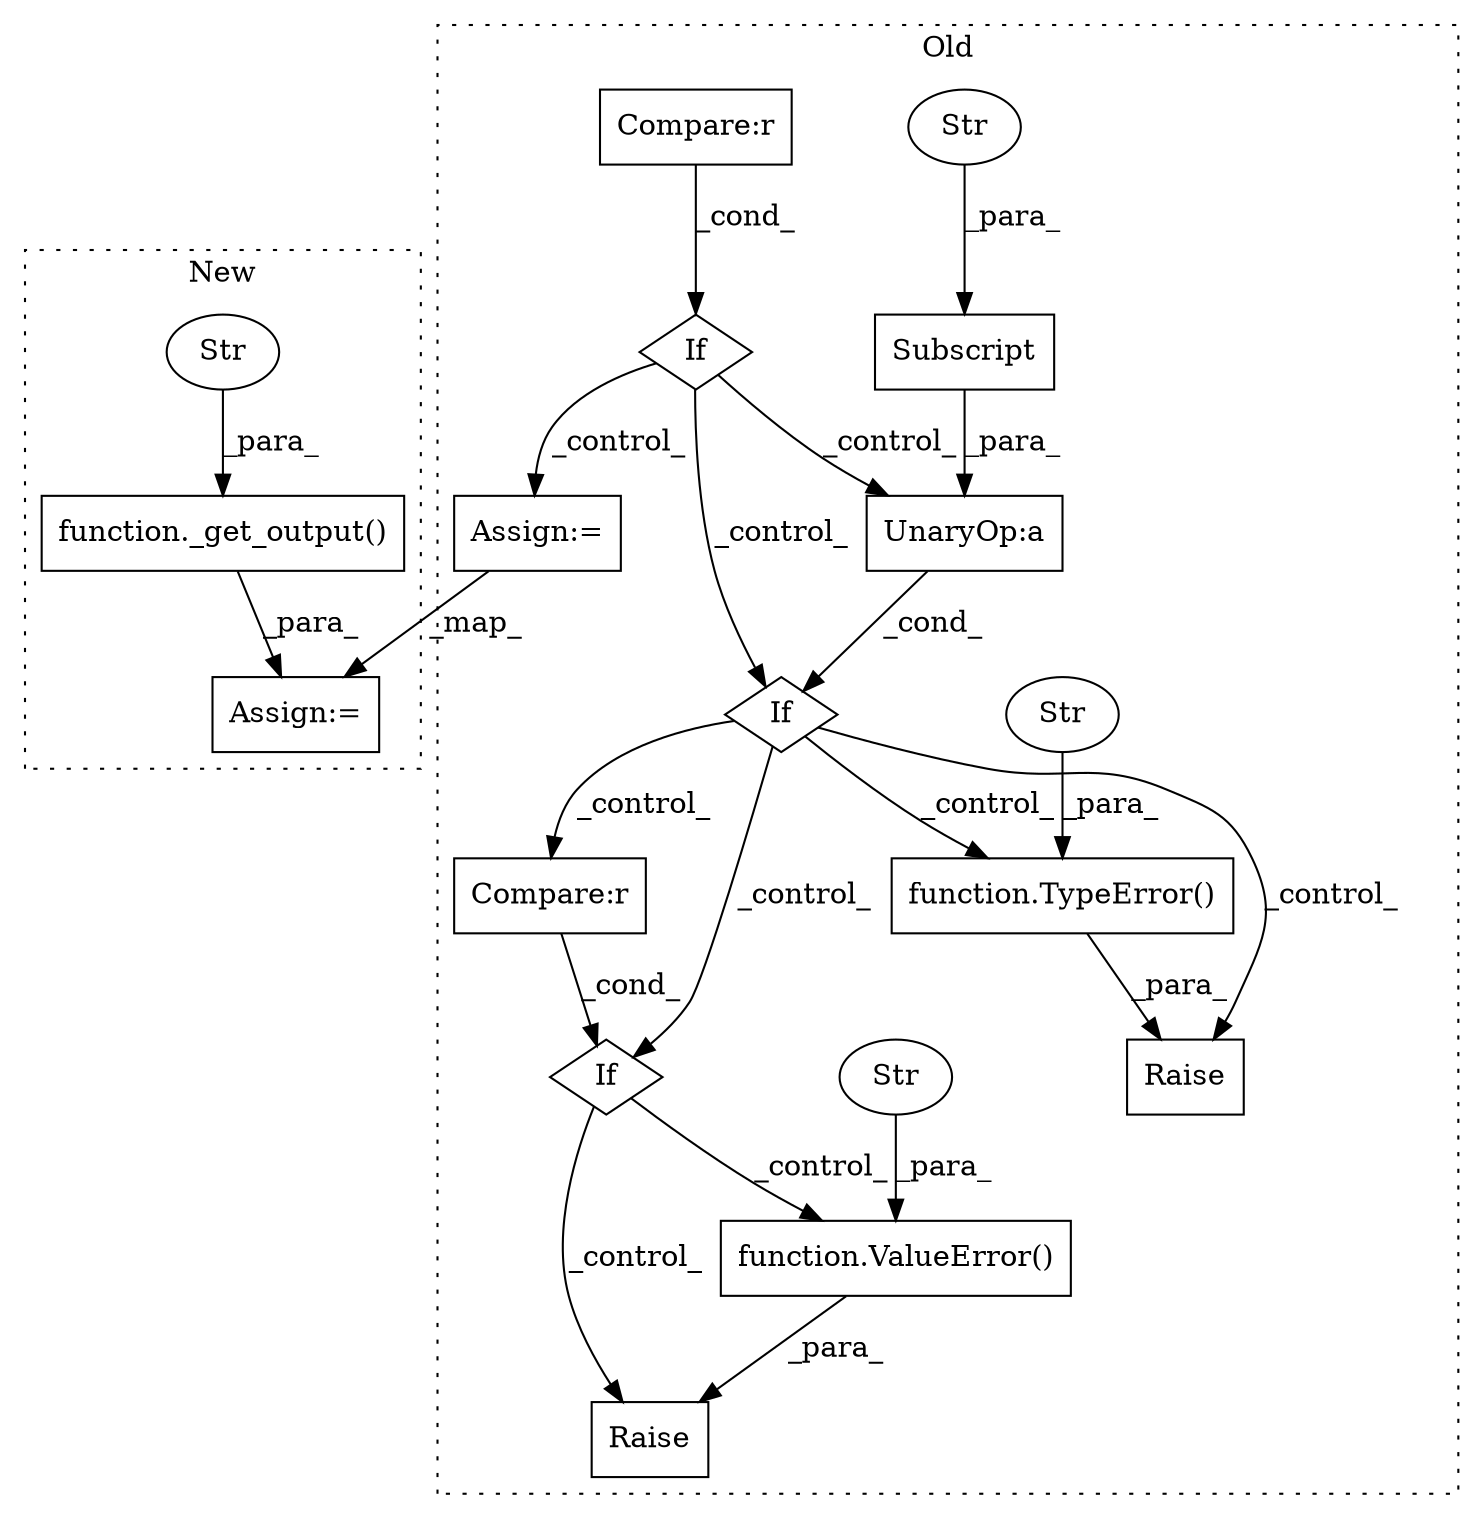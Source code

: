 digraph G {
subgraph cluster0 {
1 [label="Subscript" a="63" s="2672,0" l="28,0" shape="box"];
3 [label="UnaryOp:a" a="61" s="2668" l="32" shape="box"];
4 [label="If" a="96" s="2470" l="3" shape="diamond"];
5 [label="Compare:r" a="40" s="2473" l="14" shape="box"];
6 [label="If" a="96" s="2665" l="3" shape="diamond"];
8 [label="Str" a="66" s="2685" l="14" shape="ellipse"];
9 [label="Raise" a="91" s="2839" l="6" shape="box"];
10 [label="function.ValueError()" a="75" s="2845,2922" l="11,1" shape="box"];
11 [label="Str" a="66" s="2856" l="66" shape="ellipse"];
12 [label="If" a="96" s="2793" l="3" shape="diamond"];
13 [label="Compare:r" a="40" s="2796" l="29" shape="box"];
14 [label="function.TypeError()" a="75" s="2720,2783" l="10,1" shape="box"];
15 [label="Str" a="66" s="2730" l="53" shape="ellipse"];
16 [label="Raise" a="91" s="2714" l="6" shape="box"];
18 [label="Assign:=" a="68" s="2503" l="3" shape="box"];
label = "Old";
style="dotted";
}
subgraph cluster1 {
2 [label="function._get_output()" a="75" s="2209,2260" l="12,1" shape="box"];
7 [label="Str" a="66" s="2238" l="16" shape="ellipse"];
17 [label="Assign:=" a="68" s="2206" l="3" shape="box"];
label = "New";
style="dotted";
}
1 -> 3 [label="_para_"];
2 -> 17 [label="_para_"];
3 -> 6 [label="_cond_"];
4 -> 6 [label="_control_"];
4 -> 3 [label="_control_"];
4 -> 18 [label="_control_"];
5 -> 4 [label="_cond_"];
6 -> 12 [label="_control_"];
6 -> 16 [label="_control_"];
6 -> 13 [label="_control_"];
6 -> 14 [label="_control_"];
7 -> 2 [label="_para_"];
8 -> 1 [label="_para_"];
10 -> 9 [label="_para_"];
11 -> 10 [label="_para_"];
12 -> 9 [label="_control_"];
12 -> 10 [label="_control_"];
13 -> 12 [label="_cond_"];
14 -> 16 [label="_para_"];
15 -> 14 [label="_para_"];
18 -> 17 [label="_map_"];
}